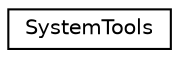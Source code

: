 digraph "Graphical Class Hierarchy"
{
 // LATEX_PDF_SIZE
  edge [fontname="Helvetica",fontsize="10",labelfontname="Helvetica",labelfontsize="10"];
  node [fontname="Helvetica",fontsize="10",shape=record];
  rankdir="LR";
  Node0 [label="SystemTools",height=0.2,width=0.4,color="black", fillcolor="white", style="filled",URL="$class_system_tools.html",tooltip="System utilities class."];
}
